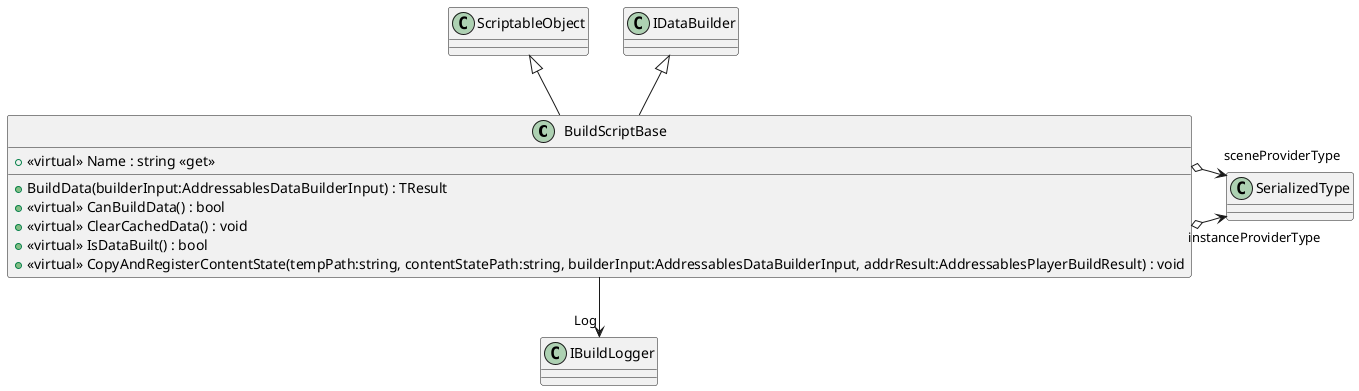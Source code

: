 @startuml
class BuildScriptBase {
    + <<virtual>> Name : string <<get>>
    + BuildData(builderInput:AddressablesDataBuilderInput) : TResult
    + <<virtual>> CanBuildData() : bool
    + <<virtual>> ClearCachedData() : void
    + <<virtual>> IsDataBuilt() : bool
    + <<virtual>> CopyAndRegisterContentState(tempPath:string, contentStatePath:string, builderInput:AddressablesDataBuilderInput, addrResult:AddressablesPlayerBuildResult) : void
}
ScriptableObject <|-- BuildScriptBase
IDataBuilder <|-- BuildScriptBase
BuildScriptBase o-> "instanceProviderType" SerializedType
BuildScriptBase o-> "sceneProviderType" SerializedType
BuildScriptBase --> "Log" IBuildLogger
@enduml
